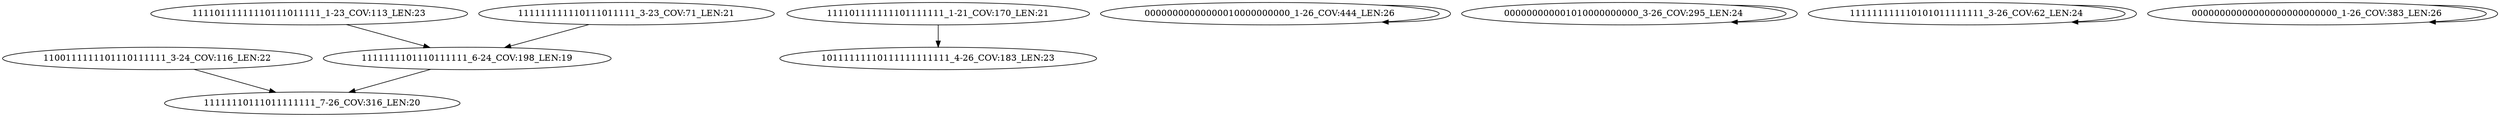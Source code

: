 digraph G {
    "1111111101110111111_6-24_COV:198_LEN:19" -> "11111110111011111111_7-26_COV:316_LEN:20";
    "111101111111101111111_1-21_COV:170_LEN:21" -> "10111111110111111111111_4-26_COV:183_LEN:23";
    "00000000000000010000000000_1-26_COV:444_LEN:26" -> "00000000000000010000000000_1-26_COV:444_LEN:26";
    "1100111111101110111111_3-24_COV:116_LEN:22" -> "11111110111011111111_7-26_COV:316_LEN:20";
    "11110111111110111011111_1-23_COV:113_LEN:23" -> "1111111101110111111_6-24_COV:198_LEN:19";
    "000000000001010000000000_3-26_COV:295_LEN:24" -> "000000000001010000000000_3-26_COV:295_LEN:24";
    "111111111110101011111111_3-26_COV:62_LEN:24" -> "111111111110101011111111_3-26_COV:62_LEN:24";
    "111111111110111011111_3-23_COV:71_LEN:21" -> "1111111101110111111_6-24_COV:198_LEN:19";
    "00000000000000000000000000_1-26_COV:383_LEN:26" -> "00000000000000000000000000_1-26_COV:383_LEN:26";
}
